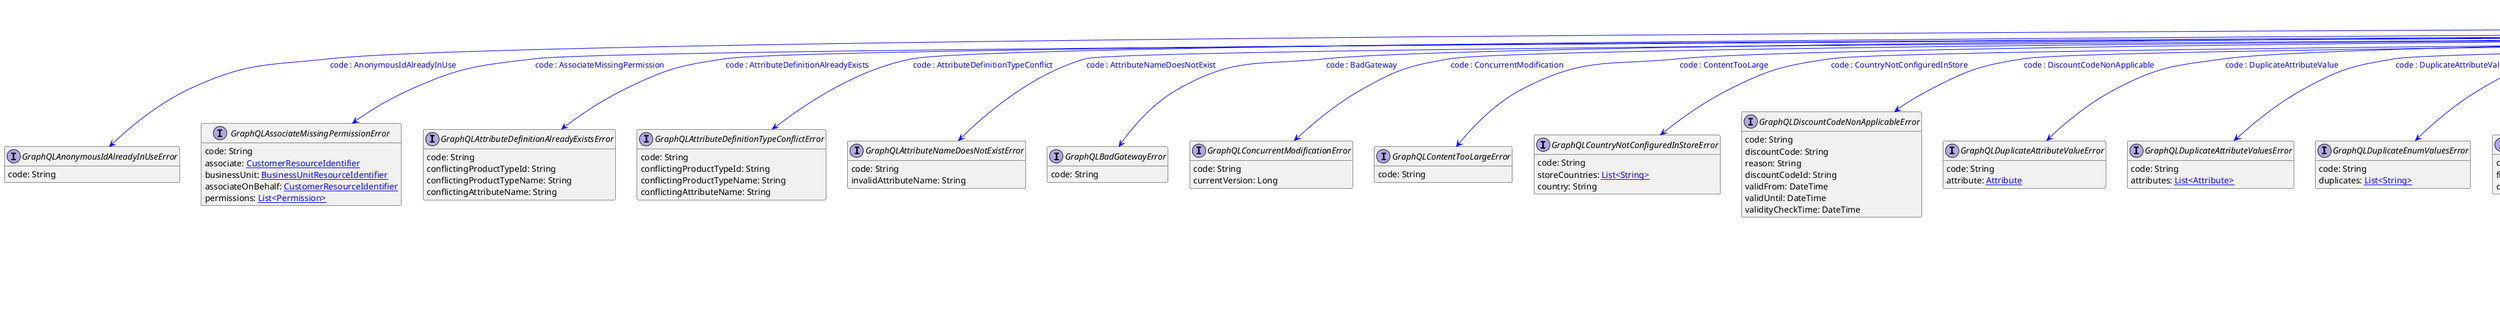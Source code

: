 @startuml

hide empty fields
hide empty methods
legend
|= |= line |
|<back:black>   </back>| inheritance |
|<back:green>   </back>| property reference |
|<back:blue>   </back>| discriminated class |
endlegend
interface GraphQLErrorObject [[GraphQLErrorObject.svg]]  {
    code: String
}


interface GraphQLAnonymousIdAlreadyInUseError [[GraphQLAnonymousIdAlreadyInUseError.svg]]  {
    code: String
}
interface GraphQLAssociateMissingPermissionError [[GraphQLAssociateMissingPermissionError.svg]]  {
    code: String
    associate: [[CustomerResourceIdentifier.svg CustomerResourceIdentifier]]
    businessUnit: [[BusinessUnitResourceIdentifier.svg BusinessUnitResourceIdentifier]]
    associateOnBehalf: [[CustomerResourceIdentifier.svg CustomerResourceIdentifier]]
    permissions: [[Permission.svg List<Permission>]]
}
interface GraphQLAttributeDefinitionAlreadyExistsError [[GraphQLAttributeDefinitionAlreadyExistsError.svg]]  {
    code: String
    conflictingProductTypeId: String
    conflictingProductTypeName: String
    conflictingAttributeName: String
}
interface GraphQLAttributeDefinitionTypeConflictError [[GraphQLAttributeDefinitionTypeConflictError.svg]]  {
    code: String
    conflictingProductTypeId: String
    conflictingProductTypeName: String
    conflictingAttributeName: String
}
interface GraphQLAttributeNameDoesNotExistError [[GraphQLAttributeNameDoesNotExistError.svg]]  {
    code: String
    invalidAttributeName: String
}
interface GraphQLBadGatewayError [[GraphQLBadGatewayError.svg]]  {
    code: String
}
interface GraphQLConcurrentModificationError [[GraphQLConcurrentModificationError.svg]]  {
    code: String
    currentVersion: Long
}
interface GraphQLContentTooLargeError [[GraphQLContentTooLargeError.svg]]  {
    code: String
}
interface GraphQLCountryNotConfiguredInStoreError [[GraphQLCountryNotConfiguredInStoreError.svg]]  {
    code: String
    storeCountries: [[String.svg List<String>]]
    country: String
}
interface GraphQLDiscountCodeNonApplicableError [[GraphQLDiscountCodeNonApplicableError.svg]]  {
    code: String
    discountCode: String
    reason: String
    discountCodeId: String
    validFrom: DateTime
    validUntil: DateTime
    validityCheckTime: DateTime
}
interface GraphQLDuplicateAttributeValueError [[GraphQLDuplicateAttributeValueError.svg]]  {
    code: String
    attribute: [[Attribute.svg Attribute]]
}
interface GraphQLDuplicateAttributeValuesError [[GraphQLDuplicateAttributeValuesError.svg]]  {
    code: String
    attributes: [[Attribute.svg List<Attribute>]]
}
interface GraphQLDuplicateEnumValuesError [[GraphQLDuplicateEnumValuesError.svg]]  {
    code: String
    duplicates: [[String.svg List<String>]]
}
interface GraphQLDuplicateFieldError [[GraphQLDuplicateFieldError.svg]]  {
    code: String
    field: String
    duplicateValue: [[Object.svg Object]]
}
interface GraphQLDuplicateFieldWithConflictingResourceError [[GraphQLDuplicateFieldWithConflictingResourceError.svg]]  {
    code: String
    field: String
    duplicateValue: [[Object.svg Object]]
    conflictingResource: [[Reference.svg Reference]]
}
interface GraphQLDuplicatePriceKeyError [[GraphQLDuplicatePriceKeyError.svg]]  {
    code: String
    conflictingPrice: [[Price.svg Price]]
}
interface GraphQLDuplicatePriceScopeError [[GraphQLDuplicatePriceScopeError.svg]]  {
    code: String
    conflictingPrice: [[Price.svg Price]]
}
interface GraphQLDuplicateStandalonePriceScopeError [[GraphQLDuplicateStandalonePriceScopeError.svg]]  {
    code: String
    conflictingStandalonePrice: [[StandalonePriceReference.svg StandalonePriceReference]]
    sku: String
    currency: String
    country: String
    customerGroup: [[CustomerGroupResourceIdentifier.svg CustomerGroupResourceIdentifier]]
    channel: [[ChannelResourceIdentifier.svg ChannelResourceIdentifier]]
    validFrom: DateTime
    validUntil: DateTime
}
interface GraphQLDuplicateVariantValuesError [[GraphQLDuplicateVariantValuesError.svg]]  {
    code: String
    variantValues: [[VariantValues.svg VariantValues]]
}
interface GraphQLEditPreviewFailedError [[GraphQLEditPreviewFailedError.svg]]  {
    code: String
    result: [[OrderEditPreviewFailure.svg OrderEditPreviewFailure]]
}
interface GraphQLEnumKeyAlreadyExistsError [[GraphQLEnumKeyAlreadyExistsError.svg]]  {
    code: String
    conflictingEnumKey: String
    conflictingAttributeName: String
}
interface GraphQLEnumKeyDoesNotExistError [[GraphQLEnumKeyDoesNotExistError.svg]]  {
    code: String
    conflictingEnumKey: String
    conflictingAttributeName: String
}
interface GraphQLEnumValueIsUsedError [[GraphQLEnumValueIsUsedError.svg]]  {
    code: String
}
interface GraphQLEnumValuesMustMatchError [[GraphQLEnumValuesMustMatchError.svg]]  {
    code: String
}
interface GraphQLExpiredCustomerEmailTokenError [[GraphQLExpiredCustomerEmailTokenError.svg]]  {
    code: String
}
interface GraphQLExpiredCustomerPasswordTokenError [[GraphQLExpiredCustomerPasswordTokenError.svg]]  {
    code: String
}
interface GraphQLExtensionBadResponseError [[GraphQLExtensionBadResponseError.svg]]  {
    code: String
    localizedMessage: [[LocalizedString.svg LocalizedString]]
    extensionExtraInfo: [[Object.svg Object]]
    extensionErrors: [[ExtensionError.svg List<ExtensionError>]]
    extensionBody: String
    extensionStatusCode: Integer
    extensionId: String
    extensionKey: String
}
interface GraphQLExtensionNoResponseError [[GraphQLExtensionNoResponseError.svg]]  {
    code: String
    extensionId: String
    extensionKey: String
}
interface GraphQLExtensionPredicateEvaluationFailedError [[GraphQLExtensionPredicateEvaluationFailedError.svg]]  {
    code: String
    errorByExtension: [[ErrorByExtension.svg ErrorByExtension]]
}
interface GraphQLExtensionUpdateActionsFailedError [[GraphQLExtensionUpdateActionsFailedError.svg]]  {
    code: String
    localizedMessage: [[LocalizedString.svg LocalizedString]]
    extensionExtraInfo: [[Object.svg Object]]
    extensionErrors: [[ExtensionError.svg List<ExtensionError>]]
}
interface GraphQLExternalOAuthFailedError [[GraphQLExternalOAuthFailedError.svg]]  {
    code: String
}
interface GraphQLFeatureRemovedError [[GraphQLFeatureRemovedError.svg]]  {
    code: String
}
interface GraphQLGeneralError [[GraphQLGeneralError.svg]]  {
    code: String
}
interface GraphQLInsufficientScopeError [[GraphQLInsufficientScopeError.svg]]  {
    code: String
}
interface GraphQLInternalConstraintViolatedError [[GraphQLInternalConstraintViolatedError.svg]]  {
    code: String
}
interface GraphQLInvalidCredentialsError [[GraphQLInvalidCredentialsError.svg]]  {
    code: String
}
interface GraphQLInvalidCurrentPasswordError [[GraphQLInvalidCurrentPasswordError.svg]]  {
    code: String
}
interface GraphQLInvalidFieldError [[GraphQLInvalidFieldError.svg]]  {
    code: String
    field: String
    invalidValue: [[Object.svg Object]]
    allowedValues: [[Object.svg List<Object>]]
}
interface GraphQLInvalidInputError [[GraphQLInvalidInputError.svg]]  {
    code: String
}
interface GraphQLInvalidItemShippingDetailsError [[GraphQLInvalidItemShippingDetailsError.svg]]  {
    code: String
    subject: String
    itemId: String
}
interface GraphQLInvalidJsonInputError [[GraphQLInvalidJsonInputError.svg]]  {
    code: String
    detailedErrorMessage: String
}
interface GraphQLInvalidOperationError [[GraphQLInvalidOperationError.svg]]  {
    code: String
}
interface GraphQLInvalidSubjectError [[GraphQLInvalidSubjectError.svg]]  {
    code: String
}
interface GraphQLInvalidTokenError [[GraphQLInvalidTokenError.svg]]  {
    code: String
}
interface GraphQLLanguageUsedInStoresError [[GraphQLLanguageUsedInStoresError.svg]]  {
    code: String
}
interface GraphQLLockedFieldError [[GraphQLLockedFieldError.svg]]  {
    code: String
    field: String
}
interface GraphQLMatchingPriceNotFoundError [[GraphQLMatchingPriceNotFoundError.svg]]  {
    code: String
    productId: String
    variantId: Integer
    currency: String
    country: String
    customerGroup: [[CustomerGroupReference.svg CustomerGroupReference]]
    channel: [[ChannelReference.svg ChannelReference]]
}
interface GraphQLMaxCartDiscountsReachedError [[GraphQLMaxCartDiscountsReachedError.svg]]  {
    code: String
}
interface GraphQLMaxResourceLimitExceededError [[GraphQLMaxResourceLimitExceededError.svg]]  {
    code: String
    exceededResource: [[ReferenceTypeId.svg ReferenceTypeId]]
}
interface GraphQLMaxStoreReferencesReachedError [[GraphQLMaxStoreReferencesReachedError.svg]]  {
    code: String
}
interface GraphQLMissingRoleOnChannelError [[GraphQLMissingRoleOnChannelError.svg]]  {
    code: String
    channel: [[ChannelResourceIdentifier.svg ChannelResourceIdentifier]]
    missingRole: [[ChannelRoleEnum.svg ChannelRoleEnum]]
}
interface GraphQLMissingTaxRateForCountryError [[GraphQLMissingTaxRateForCountryError.svg]]  {
    code: String
    taxCategoryId: String
    country: String
    state: String
}
interface GraphQLMoneyOverflowError [[GraphQLMoneyOverflowError.svg]]  {
    code: String
}
interface GraphQLNoMatchingProductDiscountFoundError [[GraphQLNoMatchingProductDiscountFoundError.svg]]  {
    code: String
}
interface GraphQLObjectNotFoundError [[GraphQLObjectNotFoundError.svg]]  {
    code: String
}
interface GraphQLOutOfStockError [[GraphQLOutOfStockError.svg]]  {
    code: String
    lineItems: [[String.svg List<String>]]
    skus: [[String.svg List<String>]]
}
interface GraphQLOverCapacityError [[GraphQLOverCapacityError.svg]]  {
    code: String
}
interface GraphQLOverlappingStandalonePriceValidityError [[GraphQLOverlappingStandalonePriceValidityError.svg]]  {
    code: String
    conflictingStandalonePrice: [[StandalonePriceReference.svg StandalonePriceReference]]
    sku: String
    currency: String
    country: String
    customerGroup: [[CustomerGroupResourceIdentifier.svg CustomerGroupResourceIdentifier]]
    channel: [[ChannelResourceIdentifier.svg ChannelResourceIdentifier]]
    validFrom: DateTime
    validUntil: DateTime
    conflictingValidFrom: DateTime
    conflictingValidUntil: DateTime
}
interface GraphQLPendingOperationError [[GraphQLPendingOperationError.svg]]  {
    code: String
}
interface GraphQLPriceChangedError [[GraphQLPriceChangedError.svg]]  {
    code: String
    lineItems: [[String.svg List<String>]]
    shipping: Boolean
}
interface GraphQLProductAssignmentMissingError [[GraphQLProductAssignmentMissingError.svg]]  {
    code: String
    product: [[ProductReference.svg ProductReference]]
}
interface GraphQLProductPresentWithDifferentVariantSelectionError [[GraphQLProductPresentWithDifferentVariantSelectionError.svg]]  {
    code: String
    product: [[ProductReference.svg ProductReference]]
    existingVariantSelection: [[ProductVariantSelection.svg ProductVariantSelection]]
}
interface GraphQLProjectNotConfiguredForLanguagesError [[GraphQLProjectNotConfiguredForLanguagesError.svg]]  {
    code: String
    languages: [[String.svg List<String>]]
}
interface GraphQLQueryComplexityLimitExceededError [[GraphQLQueryComplexityLimitExceededError.svg]]  {
    code: String
}
interface GraphQLQueryTimedOutError [[GraphQLQueryTimedOutError.svg]]  {
    code: String
}
interface GraphQLReferenceExistsError [[GraphQLReferenceExistsError.svg]]  {
    code: String
    referencedBy: [[ReferenceTypeId.svg ReferenceTypeId]]
}
interface GraphQLReferencedResourceNotFoundError [[GraphQLReferencedResourceNotFoundError.svg]]  {
    code: String
    typeId: [[ReferenceTypeId.svg ReferenceTypeId]]
    id: String
    key: String
}
interface GraphQLRequiredFieldError [[GraphQLRequiredFieldError.svg]]  {
    code: String
    field: String
}
interface GraphQLResourceNotFoundError [[GraphQLResourceNotFoundError.svg]]  {
    code: String
}
interface GraphQLResourceSizeLimitExceededError [[GraphQLResourceSizeLimitExceededError.svg]]  {
    code: String
}
interface GraphQLSearchDeactivatedError [[GraphQLSearchDeactivatedError.svg]]  {
    code: String
}
interface GraphQLSearchExecutionFailureError [[GraphQLSearchExecutionFailureError.svg]]  {
    code: String
}
interface GraphQLSearchFacetPathNotFoundError [[GraphQLSearchFacetPathNotFoundError.svg]]  {
    code: String
}
interface GraphQLSearchIndexingInProgressError [[GraphQLSearchIndexingInProgressError.svg]]  {
    code: String
}
interface GraphQLSearchNotReadyError [[GraphQLSearchNotReadyError.svg]]  {
    code: String
}
interface GraphQLSemanticErrorError [[GraphQLSemanticErrorError.svg]]  {
    code: String
}
interface GraphQLShippingMethodDoesNotMatchCartError [[GraphQLShippingMethodDoesNotMatchCartError.svg]]  {
    code: String
}
interface GraphQLStoreCartDiscountsLimitReachedError [[GraphQLStoreCartDiscountsLimitReachedError.svg]]  {
    code: String
    stores: [[StoreKeyReference.svg List<StoreKeyReference>]]
}
interface GraphQLSyntaxErrorError [[GraphQLSyntaxErrorError.svg]]  {
    code: String
}
interface GraphQLError [[GraphQLError.svg]]  {
    message: String
    locations: [[GraphQLErrorLocation.svg List<GraphQLErrorLocation>]]
    path: [[Object.svg List<Object>]]
    extensions: [[GraphQLErrorObject.svg GraphQLErrorObject]]
}
GraphQLErrorObject --> GraphQLAnonymousIdAlreadyInUseError #blue;text:blue : "code : AnonymousIdAlreadyInUse"
GraphQLErrorObject --> GraphQLAssociateMissingPermissionError #blue;text:blue : "code : AssociateMissingPermission"
GraphQLErrorObject --> GraphQLAttributeDefinitionAlreadyExistsError #blue;text:blue : "code : AttributeDefinitionAlreadyExists"
GraphQLErrorObject --> GraphQLAttributeDefinitionTypeConflictError #blue;text:blue : "code : AttributeDefinitionTypeConflict"
GraphQLErrorObject --> GraphQLAttributeNameDoesNotExistError #blue;text:blue : "code : AttributeNameDoesNotExist"
GraphQLErrorObject --> GraphQLBadGatewayError #blue;text:blue : "code : BadGateway"
GraphQLErrorObject --> GraphQLConcurrentModificationError #blue;text:blue : "code : ConcurrentModification"
GraphQLErrorObject --> GraphQLContentTooLargeError #blue;text:blue : "code : ContentTooLarge"
GraphQLErrorObject --> GraphQLCountryNotConfiguredInStoreError #blue;text:blue : "code : CountryNotConfiguredInStore"
GraphQLErrorObject --> GraphQLDiscountCodeNonApplicableError #blue;text:blue : "code : DiscountCodeNonApplicable"
GraphQLErrorObject --> GraphQLDuplicateAttributeValueError #blue;text:blue : "code : DuplicateAttributeValue"
GraphQLErrorObject --> GraphQLDuplicateAttributeValuesError #blue;text:blue : "code : DuplicateAttributeValues"
GraphQLErrorObject --> GraphQLDuplicateEnumValuesError #blue;text:blue : "code : DuplicateEnumValues"
GraphQLErrorObject --> GraphQLDuplicateFieldError #blue;text:blue : "code : DuplicateField"
GraphQLErrorObject --> GraphQLDuplicateFieldWithConflictingResourceError #blue;text:blue : "code : DuplicateFieldWithConflictingResource"
GraphQLErrorObject --> GraphQLDuplicatePriceKeyError #blue;text:blue : "code : DuplicatePriceKey"
GraphQLErrorObject --> GraphQLDuplicatePriceScopeError #blue;text:blue : "code : DuplicatePriceScope"
GraphQLErrorObject --> GraphQLDuplicateStandalonePriceScopeError #blue;text:blue : "code : DuplicateStandalonePriceScope"
GraphQLErrorObject --> GraphQLDuplicateVariantValuesError #blue;text:blue : "code : DuplicateVariantValues"
GraphQLErrorObject --> GraphQLEditPreviewFailedError #blue;text:blue : "code : EditPreviewFailed"
GraphQLErrorObject --> GraphQLEnumKeyAlreadyExistsError #blue;text:blue : "code : EnumKeyAlreadyExists"
GraphQLErrorObject --> GraphQLEnumKeyDoesNotExistError #blue;text:blue : "code : EnumKeyDoesNotExist"
GraphQLErrorObject --> GraphQLEnumValueIsUsedError #blue;text:blue : "code : EnumValueIsUsed"
GraphQLErrorObject --> GraphQLEnumValuesMustMatchError #blue;text:blue : "code : EnumValuesMustMatch"
GraphQLErrorObject --> GraphQLExpiredCustomerEmailTokenError #blue;text:blue : "code : ExpiredCustomerEmailToken"
GraphQLErrorObject --> GraphQLExpiredCustomerPasswordTokenError #blue;text:blue : "code : ExpiredCustomerPasswordToken"
GraphQLErrorObject --> GraphQLExtensionBadResponseError #blue;text:blue : "code : ExtensionBadResponse"
GraphQLErrorObject --> GraphQLExtensionNoResponseError #blue;text:blue : "code : ExtensionNoResponse"
GraphQLErrorObject --> GraphQLExtensionPredicateEvaluationFailedError #blue;text:blue : "code : ExtensionPredicateEvaluationFailed"
GraphQLErrorObject --> GraphQLExtensionUpdateActionsFailedError #blue;text:blue : "code : ExtensionUpdateActionsFailed"
GraphQLErrorObject --> GraphQLExternalOAuthFailedError #blue;text:blue : "code : ExternalOAuthFailed"
GraphQLErrorObject --> GraphQLFeatureRemovedError #blue;text:blue : "code : FeatureRemoved"
GraphQLErrorObject --> GraphQLGeneralError #blue;text:blue : "code : General"
GraphQLErrorObject --> GraphQLInsufficientScopeError #blue;text:blue : "code : insufficient_scope"
GraphQLErrorObject --> GraphQLInternalConstraintViolatedError #blue;text:blue : "code : InternalConstraintViolated"
GraphQLErrorObject --> GraphQLInvalidCredentialsError #blue;text:blue : "code : InvalidCredentials"
GraphQLErrorObject --> GraphQLInvalidCurrentPasswordError #blue;text:blue : "code : InvalidCurrentPassword"
GraphQLErrorObject --> GraphQLInvalidFieldError #blue;text:blue : "code : InvalidField"
GraphQLErrorObject --> GraphQLInvalidInputError #blue;text:blue : "code : InvalidInput"
GraphQLErrorObject --> GraphQLInvalidItemShippingDetailsError #blue;text:blue : "code : InvalidItemShippingDetails"
GraphQLErrorObject --> GraphQLInvalidJsonInputError #blue;text:blue : "code : InvalidJsonInput"
GraphQLErrorObject --> GraphQLInvalidOperationError #blue;text:blue : "code : InvalidOperation"
GraphQLErrorObject --> GraphQLInvalidSubjectError #blue;text:blue : "code : InvalidSubject"
GraphQLErrorObject --> GraphQLInvalidTokenError #blue;text:blue : "code : invalid_token"
GraphQLErrorObject --> GraphQLLanguageUsedInStoresError #blue;text:blue : "code : LanguageUsedInStores"
GraphQLErrorObject --> GraphQLLockedFieldError #blue;text:blue : "code : LockedField"
GraphQLErrorObject --> GraphQLMatchingPriceNotFoundError #blue;text:blue : "code : MatchingPriceNotFound"
GraphQLErrorObject --> GraphQLMaxCartDiscountsReachedError #blue;text:blue : "code : MaxCartDiscountsReached"
GraphQLErrorObject --> GraphQLMaxResourceLimitExceededError #blue;text:blue : "code : MaxResourceLimitExceeded"
GraphQLErrorObject --> GraphQLMaxStoreReferencesReachedError #blue;text:blue : "code : MaxStoreReferencesReached"
GraphQLErrorObject --> GraphQLMissingRoleOnChannelError #blue;text:blue : "code : MissingRoleOnChannel"
GraphQLErrorObject --> GraphQLMissingTaxRateForCountryError #blue;text:blue : "code : MissingTaxRateForCountry"
GraphQLErrorObject --> GraphQLMoneyOverflowError #blue;text:blue : "code : MoneyOverflow"
GraphQLErrorObject --> GraphQLNoMatchingProductDiscountFoundError #blue;text:blue : "code : NoMatchingProductDiscountFound"
GraphQLErrorObject --> GraphQLObjectNotFoundError #blue;text:blue : "code : ObjectNotFound"
GraphQLErrorObject --> GraphQLOutOfStockError #blue;text:blue : "code : OutOfStock"
GraphQLErrorObject --> GraphQLOverCapacityError #blue;text:blue : "code : OverCapacity"
GraphQLErrorObject --> GraphQLOverlappingStandalonePriceValidityError #blue;text:blue : "code : OverlappingStandalonePriceValidity"
GraphQLErrorObject --> GraphQLPendingOperationError #blue;text:blue : "code : PendingOperation"
GraphQLErrorObject --> GraphQLPriceChangedError #blue;text:blue : "code : PriceChanged"
GraphQLErrorObject --> GraphQLProductAssignmentMissingError #blue;text:blue : "code : ProductAssignmentMissing"
GraphQLErrorObject --> GraphQLProductPresentWithDifferentVariantSelectionError #blue;text:blue : "code : ProductPresentWithDifferentVariantSelection"
GraphQLErrorObject --> GraphQLProjectNotConfiguredForLanguagesError #blue;text:blue : "code : ProjectNotConfiguredForLanguages"
GraphQLErrorObject --> GraphQLQueryComplexityLimitExceededError #blue;text:blue : "code : QueryComplexityLimitExceeded"
GraphQLErrorObject --> GraphQLQueryTimedOutError #blue;text:blue : "code : QueryTimedOut"
GraphQLErrorObject --> GraphQLReferenceExistsError #blue;text:blue : "code : ReferenceExists"
GraphQLErrorObject --> GraphQLReferencedResourceNotFoundError #blue;text:blue : "code : ReferencedResourceNotFound"
GraphQLErrorObject --> GraphQLRequiredFieldError #blue;text:blue : "code : RequiredField"
GraphQLErrorObject --> GraphQLResourceNotFoundError #blue;text:blue : "code : ResourceNotFound"
GraphQLErrorObject --> GraphQLResourceSizeLimitExceededError #blue;text:blue : "code : ResourceSizeLimitExceeded"
GraphQLErrorObject --> GraphQLSearchDeactivatedError #blue;text:blue : "code : SearchDeactivated"
GraphQLErrorObject --> GraphQLSearchExecutionFailureError #blue;text:blue : "code : SearchExecutionFailure"
GraphQLErrorObject --> GraphQLSearchFacetPathNotFoundError #blue;text:blue : "code : SearchFacetPathNotFound"
GraphQLErrorObject --> GraphQLSearchIndexingInProgressError #blue;text:blue : "code : SearchIndexingInProgress"
GraphQLErrorObject --> GraphQLSearchNotReadyError #blue;text:blue : "code : SearchNotReady"
GraphQLErrorObject --> GraphQLSemanticErrorError #blue;text:blue : "code : SemanticError"
GraphQLErrorObject --> GraphQLShippingMethodDoesNotMatchCartError #blue;text:blue : "code : ShippingMethodDoesNotMatchCart"
GraphQLErrorObject --> GraphQLStoreCartDiscountsLimitReachedError #blue;text:blue : "code : StoreCartDiscountsLimitReached"
GraphQLErrorObject --> GraphQLSyntaxErrorError #blue;text:blue : "code : SyntaxError"
GraphQLErrorObject --> GraphQLError #green;text:green : "extensions"
@enduml
